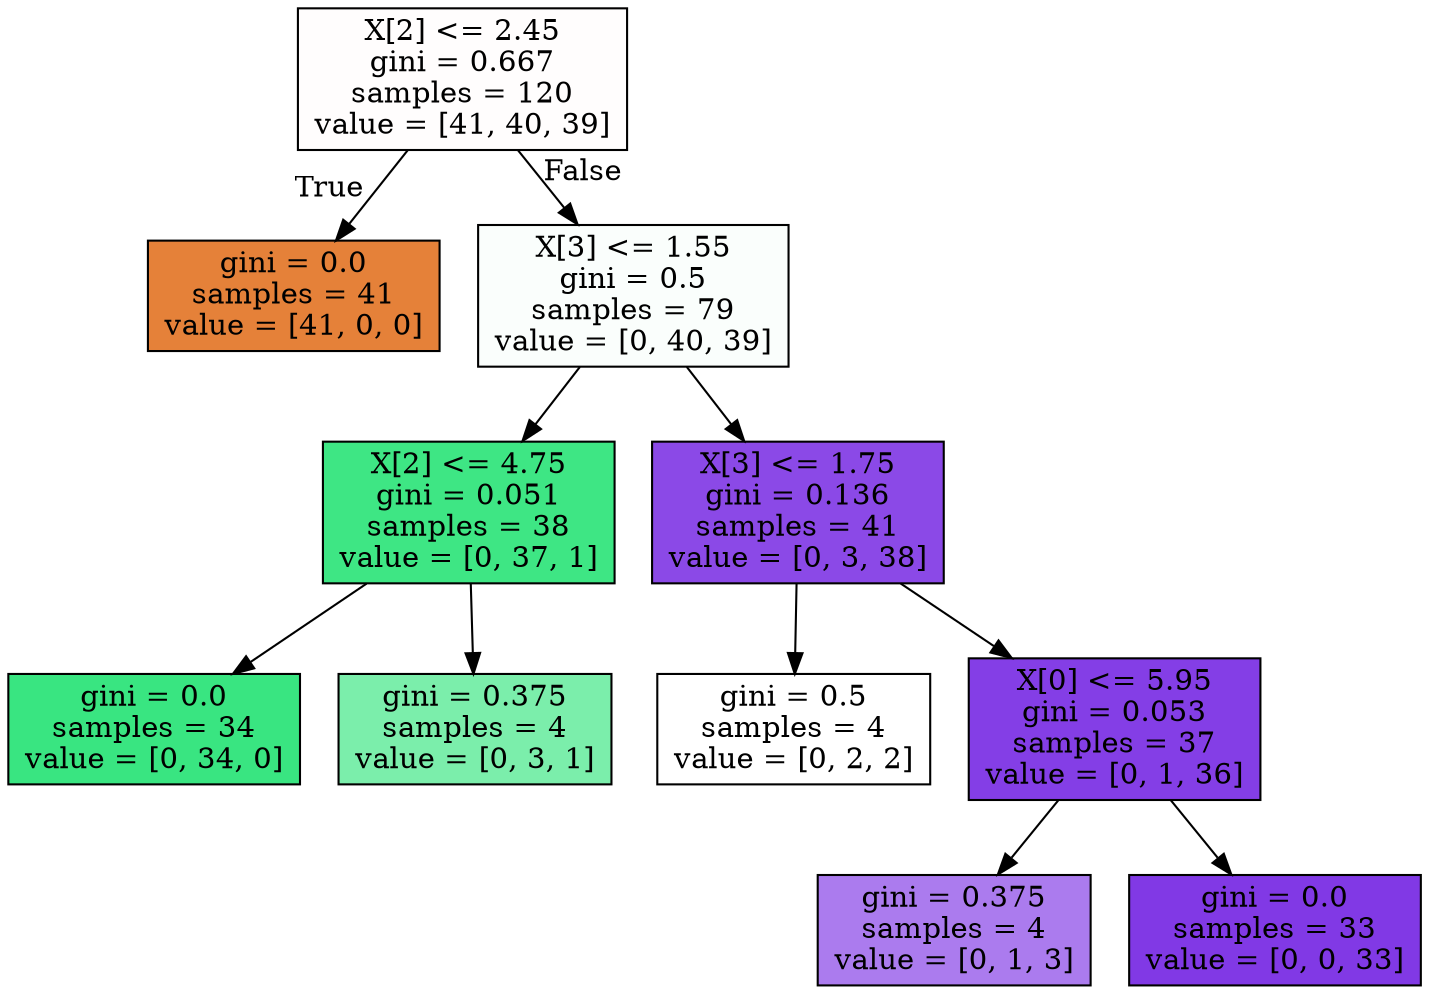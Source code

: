 digraph Tree {
node [shape=box, style="filled", color="black"] ;
0 [label="X[2] <= 2.45\ngini = 0.667\nsamples = 120\nvalue = [41, 40, 39]", fillcolor="#fffdfd"] ;
1 [label="gini = 0.0\nsamples = 41\nvalue = [41, 0, 0]", fillcolor="#e58139"] ;
0 -> 1 [labeldistance=2.5, labelangle=45, headlabel="True"] ;
2 [label="X[3] <= 1.55\ngini = 0.5\nsamples = 79\nvalue = [0, 40, 39]", fillcolor="#fafefc"] ;
0 -> 2 [labeldistance=2.5, labelangle=-45, headlabel="False"] ;
3 [label="X[2] <= 4.75\ngini = 0.051\nsamples = 38\nvalue = [0, 37, 1]", fillcolor="#3ee684"] ;
2 -> 3 ;
4 [label="gini = 0.0\nsamples = 34\nvalue = [0, 34, 0]", fillcolor="#39e581"] ;
3 -> 4 ;
5 [label="gini = 0.375\nsamples = 4\nvalue = [0, 3, 1]", fillcolor="#7beeab"] ;
3 -> 5 ;
6 [label="X[3] <= 1.75\ngini = 0.136\nsamples = 41\nvalue = [0, 3, 38]", fillcolor="#8b49e7"] ;
2 -> 6 ;
7 [label="gini = 0.5\nsamples = 4\nvalue = [0, 2, 2]", fillcolor="#ffffff"] ;
6 -> 7 ;
8 [label="X[0] <= 5.95\ngini = 0.053\nsamples = 37\nvalue = [0, 1, 36]", fillcolor="#843ee6"] ;
6 -> 8 ;
9 [label="gini = 0.375\nsamples = 4\nvalue = [0, 1, 3]", fillcolor="#ab7bee"] ;
8 -> 9 ;
10 [label="gini = 0.0\nsamples = 33\nvalue = [0, 0, 33]", fillcolor="#8139e5"] ;
8 -> 10 ;
}